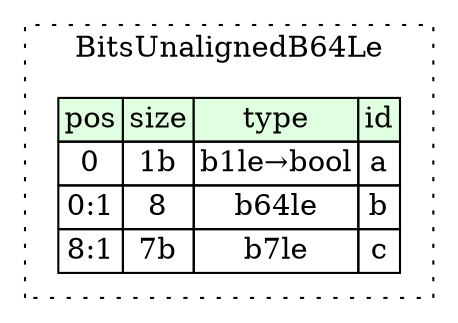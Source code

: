digraph {
	rankdir=LR;
	node [shape=plaintext];
	subgraph cluster__bits_unaligned_b64_le {
		label="BitsUnalignedB64Le";
		graph[style=dotted];

		bits_unaligned_b64_le__seq [label=<<TABLE BORDER="0" CELLBORDER="1" CELLSPACING="0">
			<TR><TD BGCOLOR="#E0FFE0">pos</TD><TD BGCOLOR="#E0FFE0">size</TD><TD BGCOLOR="#E0FFE0">type</TD><TD BGCOLOR="#E0FFE0">id</TD></TR>
			<TR><TD PORT="a_pos">0</TD><TD PORT="a_size">1b</TD><TD>b1le→bool</TD><TD PORT="a_type">a</TD></TR>
			<TR><TD PORT="b_pos">0:1</TD><TD PORT="b_size">8</TD><TD>b64le</TD><TD PORT="b_type">b</TD></TR>
			<TR><TD PORT="c_pos">8:1</TD><TD PORT="c_size">7b</TD><TD>b7le</TD><TD PORT="c_type">c</TD></TR>
		</TABLE>>];
	}
}
